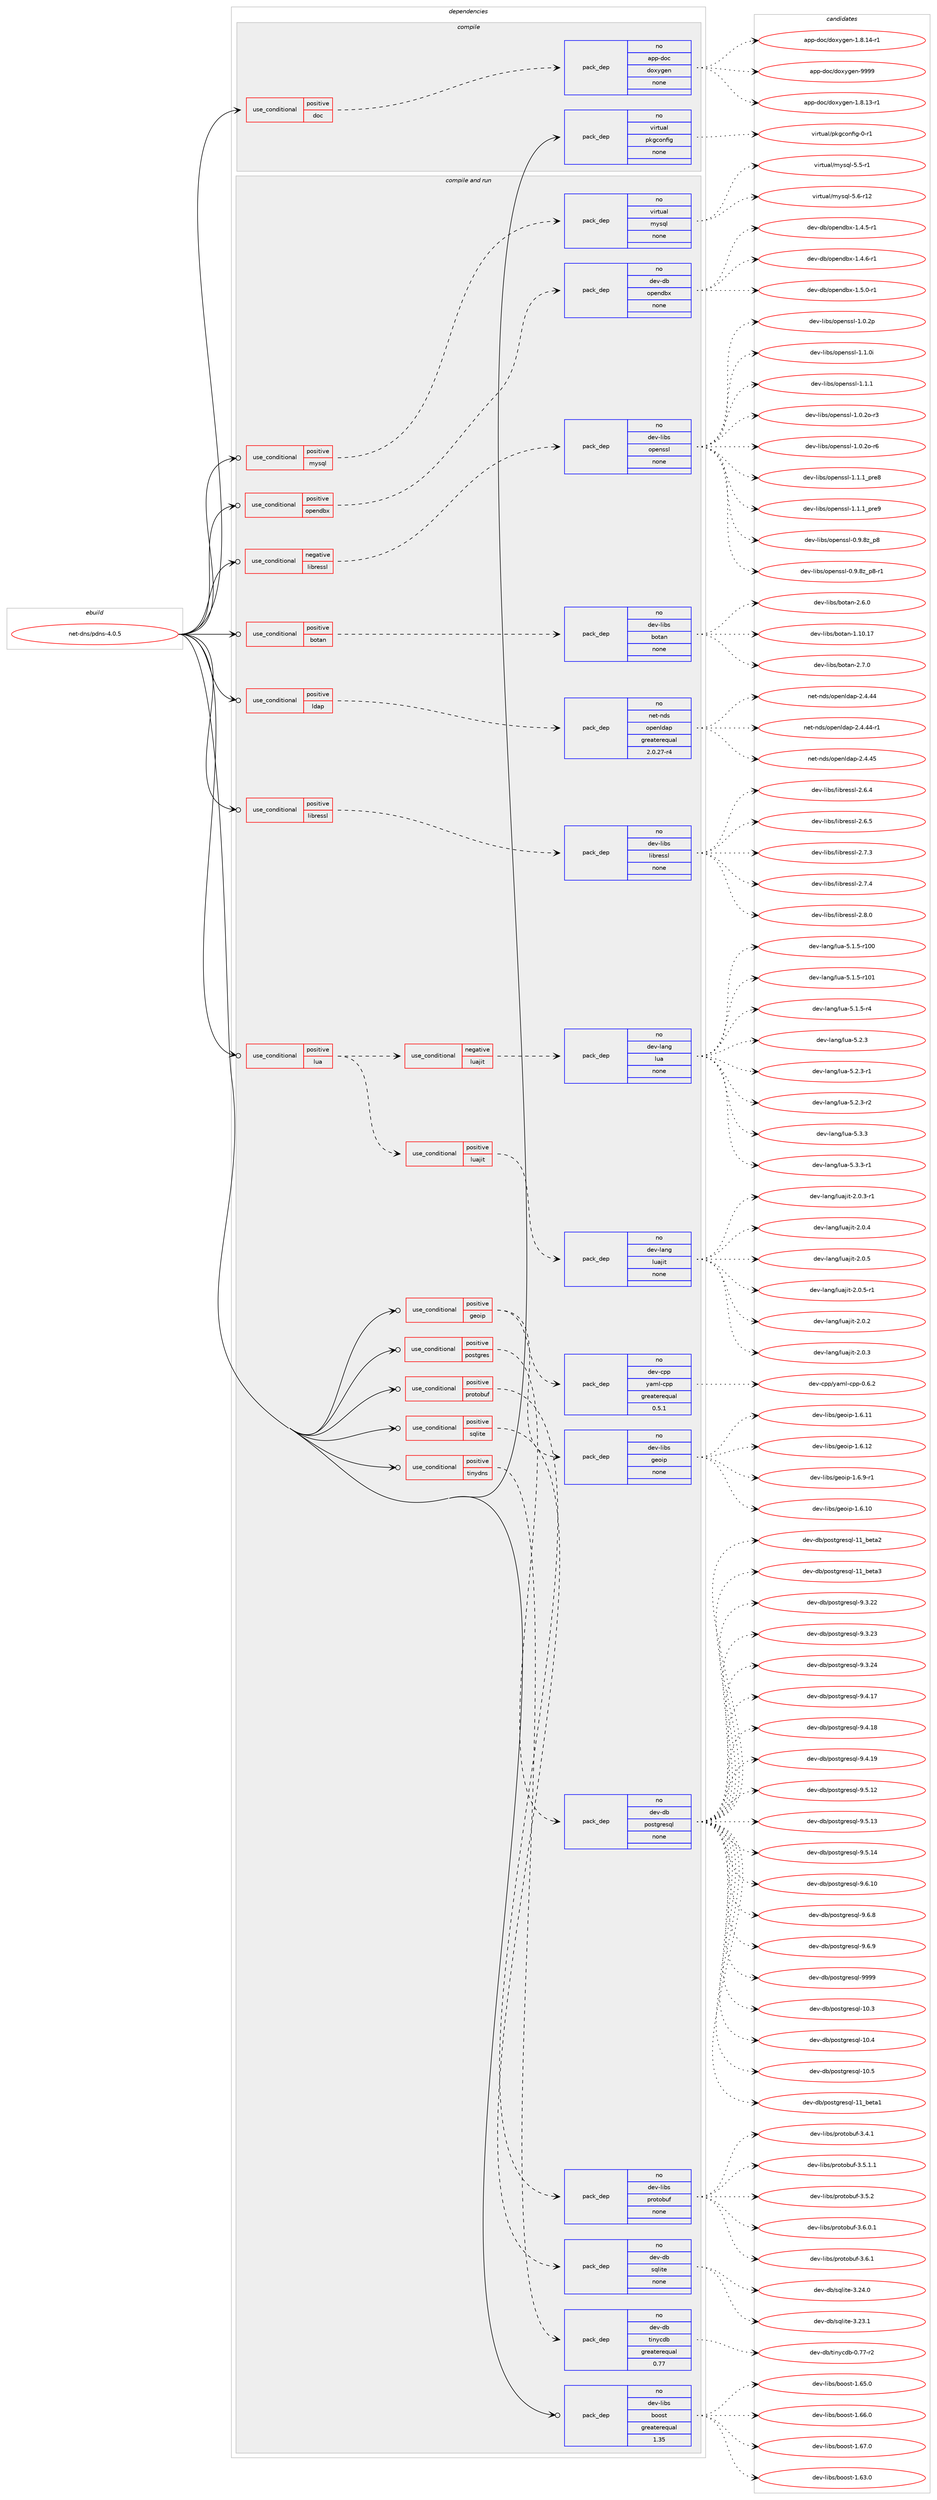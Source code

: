 digraph prolog {

# *************
# Graph options
# *************

newrank=true;
concentrate=true;
compound=true;
graph [rankdir=LR,fontname=Helvetica,fontsize=10,ranksep=1.5];#, ranksep=2.5, nodesep=0.2];
edge  [arrowhead=vee];
node  [fontname=Helvetica,fontsize=10];

# **********
# The ebuild
# **********

subgraph cluster_leftcol {
color=gray;
rank=same;
label=<<i>ebuild</i>>;
id [label="net-dns/pdns-4.0.5", color=red, width=4, href="../net-dns/pdns-4.0.5.svg"];
}

# ****************
# The dependencies
# ****************

subgraph cluster_midcol {
color=gray;
label=<<i>dependencies</i>>;
subgraph cluster_compile {
fillcolor="#eeeeee";
style=filled;
label=<<i>compile</i>>;
subgraph cond3496 {
dependency11006 [label=<<TABLE BORDER="0" CELLBORDER="1" CELLSPACING="0" CELLPADDING="4"><TR><TD ROWSPAN="3" CELLPADDING="10">use_conditional</TD></TR><TR><TD>positive</TD></TR><TR><TD>doc</TD></TR></TABLE>>, shape=none, color=red];
subgraph pack7314 {
dependency11007 [label=<<TABLE BORDER="0" CELLBORDER="1" CELLSPACING="0" CELLPADDING="4" WIDTH="220"><TR><TD ROWSPAN="6" CELLPADDING="30">pack_dep</TD></TR><TR><TD WIDTH="110">no</TD></TR><TR><TD>app-doc</TD></TR><TR><TD>doxygen</TD></TR><TR><TD>none</TD></TR><TR><TD></TD></TR></TABLE>>, shape=none, color=blue];
}
dependency11006:e -> dependency11007:w [weight=20,style="dashed",arrowhead="vee"];
}
id:e -> dependency11006:w [weight=20,style="solid",arrowhead="vee"];
subgraph pack7315 {
dependency11008 [label=<<TABLE BORDER="0" CELLBORDER="1" CELLSPACING="0" CELLPADDING="4" WIDTH="220"><TR><TD ROWSPAN="6" CELLPADDING="30">pack_dep</TD></TR><TR><TD WIDTH="110">no</TD></TR><TR><TD>virtual</TD></TR><TR><TD>pkgconfig</TD></TR><TR><TD>none</TD></TR><TR><TD></TD></TR></TABLE>>, shape=none, color=blue];
}
id:e -> dependency11008:w [weight=20,style="solid",arrowhead="vee"];
}
subgraph cluster_compileandrun {
fillcolor="#eeeeee";
style=filled;
label=<<i>compile and run</i>>;
subgraph cond3497 {
dependency11009 [label=<<TABLE BORDER="0" CELLBORDER="1" CELLSPACING="0" CELLPADDING="4"><TR><TD ROWSPAN="3" CELLPADDING="10">use_conditional</TD></TR><TR><TD>negative</TD></TR><TR><TD>libressl</TD></TR></TABLE>>, shape=none, color=red];
subgraph pack7316 {
dependency11010 [label=<<TABLE BORDER="0" CELLBORDER="1" CELLSPACING="0" CELLPADDING="4" WIDTH="220"><TR><TD ROWSPAN="6" CELLPADDING="30">pack_dep</TD></TR><TR><TD WIDTH="110">no</TD></TR><TR><TD>dev-libs</TD></TR><TR><TD>openssl</TD></TR><TR><TD>none</TD></TR><TR><TD></TD></TR></TABLE>>, shape=none, color=blue];
}
dependency11009:e -> dependency11010:w [weight=20,style="dashed",arrowhead="vee"];
}
id:e -> dependency11009:w [weight=20,style="solid",arrowhead="odotvee"];
subgraph cond3498 {
dependency11011 [label=<<TABLE BORDER="0" CELLBORDER="1" CELLSPACING="0" CELLPADDING="4"><TR><TD ROWSPAN="3" CELLPADDING="10">use_conditional</TD></TR><TR><TD>positive</TD></TR><TR><TD>botan</TD></TR></TABLE>>, shape=none, color=red];
subgraph pack7317 {
dependency11012 [label=<<TABLE BORDER="0" CELLBORDER="1" CELLSPACING="0" CELLPADDING="4" WIDTH="220"><TR><TD ROWSPAN="6" CELLPADDING="30">pack_dep</TD></TR><TR><TD WIDTH="110">no</TD></TR><TR><TD>dev-libs</TD></TR><TR><TD>botan</TD></TR><TR><TD>none</TD></TR><TR><TD></TD></TR></TABLE>>, shape=none, color=blue];
}
dependency11011:e -> dependency11012:w [weight=20,style="dashed",arrowhead="vee"];
}
id:e -> dependency11011:w [weight=20,style="solid",arrowhead="odotvee"];
subgraph cond3499 {
dependency11013 [label=<<TABLE BORDER="0" CELLBORDER="1" CELLSPACING="0" CELLPADDING="4"><TR><TD ROWSPAN="3" CELLPADDING="10">use_conditional</TD></TR><TR><TD>positive</TD></TR><TR><TD>geoip</TD></TR></TABLE>>, shape=none, color=red];
subgraph pack7318 {
dependency11014 [label=<<TABLE BORDER="0" CELLBORDER="1" CELLSPACING="0" CELLPADDING="4" WIDTH="220"><TR><TD ROWSPAN="6" CELLPADDING="30">pack_dep</TD></TR><TR><TD WIDTH="110">no</TD></TR><TR><TD>dev-cpp</TD></TR><TR><TD>yaml-cpp</TD></TR><TR><TD>greaterequal</TD></TR><TR><TD>0.5.1</TD></TR></TABLE>>, shape=none, color=blue];
}
dependency11013:e -> dependency11014:w [weight=20,style="dashed",arrowhead="vee"];
subgraph pack7319 {
dependency11015 [label=<<TABLE BORDER="0" CELLBORDER="1" CELLSPACING="0" CELLPADDING="4" WIDTH="220"><TR><TD ROWSPAN="6" CELLPADDING="30">pack_dep</TD></TR><TR><TD WIDTH="110">no</TD></TR><TR><TD>dev-libs</TD></TR><TR><TD>geoip</TD></TR><TR><TD>none</TD></TR><TR><TD></TD></TR></TABLE>>, shape=none, color=blue];
}
dependency11013:e -> dependency11015:w [weight=20,style="dashed",arrowhead="vee"];
}
id:e -> dependency11013:w [weight=20,style="solid",arrowhead="odotvee"];
subgraph cond3500 {
dependency11016 [label=<<TABLE BORDER="0" CELLBORDER="1" CELLSPACING="0" CELLPADDING="4"><TR><TD ROWSPAN="3" CELLPADDING="10">use_conditional</TD></TR><TR><TD>positive</TD></TR><TR><TD>ldap</TD></TR></TABLE>>, shape=none, color=red];
subgraph pack7320 {
dependency11017 [label=<<TABLE BORDER="0" CELLBORDER="1" CELLSPACING="0" CELLPADDING="4" WIDTH="220"><TR><TD ROWSPAN="6" CELLPADDING="30">pack_dep</TD></TR><TR><TD WIDTH="110">no</TD></TR><TR><TD>net-nds</TD></TR><TR><TD>openldap</TD></TR><TR><TD>greaterequal</TD></TR><TR><TD>2.0.27-r4</TD></TR></TABLE>>, shape=none, color=blue];
}
dependency11016:e -> dependency11017:w [weight=20,style="dashed",arrowhead="vee"];
}
id:e -> dependency11016:w [weight=20,style="solid",arrowhead="odotvee"];
subgraph cond3501 {
dependency11018 [label=<<TABLE BORDER="0" CELLBORDER="1" CELLSPACING="0" CELLPADDING="4"><TR><TD ROWSPAN="3" CELLPADDING="10">use_conditional</TD></TR><TR><TD>positive</TD></TR><TR><TD>libressl</TD></TR></TABLE>>, shape=none, color=red];
subgraph pack7321 {
dependency11019 [label=<<TABLE BORDER="0" CELLBORDER="1" CELLSPACING="0" CELLPADDING="4" WIDTH="220"><TR><TD ROWSPAN="6" CELLPADDING="30">pack_dep</TD></TR><TR><TD WIDTH="110">no</TD></TR><TR><TD>dev-libs</TD></TR><TR><TD>libressl</TD></TR><TR><TD>none</TD></TR><TR><TD></TD></TR></TABLE>>, shape=none, color=blue];
}
dependency11018:e -> dependency11019:w [weight=20,style="dashed",arrowhead="vee"];
}
id:e -> dependency11018:w [weight=20,style="solid",arrowhead="odotvee"];
subgraph cond3502 {
dependency11020 [label=<<TABLE BORDER="0" CELLBORDER="1" CELLSPACING="0" CELLPADDING="4"><TR><TD ROWSPAN="3" CELLPADDING="10">use_conditional</TD></TR><TR><TD>positive</TD></TR><TR><TD>lua</TD></TR></TABLE>>, shape=none, color=red];
subgraph cond3503 {
dependency11021 [label=<<TABLE BORDER="0" CELLBORDER="1" CELLSPACING="0" CELLPADDING="4"><TR><TD ROWSPAN="3" CELLPADDING="10">use_conditional</TD></TR><TR><TD>negative</TD></TR><TR><TD>luajit</TD></TR></TABLE>>, shape=none, color=red];
subgraph pack7322 {
dependency11022 [label=<<TABLE BORDER="0" CELLBORDER="1" CELLSPACING="0" CELLPADDING="4" WIDTH="220"><TR><TD ROWSPAN="6" CELLPADDING="30">pack_dep</TD></TR><TR><TD WIDTH="110">no</TD></TR><TR><TD>dev-lang</TD></TR><TR><TD>lua</TD></TR><TR><TD>none</TD></TR><TR><TD></TD></TR></TABLE>>, shape=none, color=blue];
}
dependency11021:e -> dependency11022:w [weight=20,style="dashed",arrowhead="vee"];
}
dependency11020:e -> dependency11021:w [weight=20,style="dashed",arrowhead="vee"];
subgraph cond3504 {
dependency11023 [label=<<TABLE BORDER="0" CELLBORDER="1" CELLSPACING="0" CELLPADDING="4"><TR><TD ROWSPAN="3" CELLPADDING="10">use_conditional</TD></TR><TR><TD>positive</TD></TR><TR><TD>luajit</TD></TR></TABLE>>, shape=none, color=red];
subgraph pack7323 {
dependency11024 [label=<<TABLE BORDER="0" CELLBORDER="1" CELLSPACING="0" CELLPADDING="4" WIDTH="220"><TR><TD ROWSPAN="6" CELLPADDING="30">pack_dep</TD></TR><TR><TD WIDTH="110">no</TD></TR><TR><TD>dev-lang</TD></TR><TR><TD>luajit</TD></TR><TR><TD>none</TD></TR><TR><TD></TD></TR></TABLE>>, shape=none, color=blue];
}
dependency11023:e -> dependency11024:w [weight=20,style="dashed",arrowhead="vee"];
}
dependency11020:e -> dependency11023:w [weight=20,style="dashed",arrowhead="vee"];
}
id:e -> dependency11020:w [weight=20,style="solid",arrowhead="odotvee"];
subgraph cond3505 {
dependency11025 [label=<<TABLE BORDER="0" CELLBORDER="1" CELLSPACING="0" CELLPADDING="4"><TR><TD ROWSPAN="3" CELLPADDING="10">use_conditional</TD></TR><TR><TD>positive</TD></TR><TR><TD>mysql</TD></TR></TABLE>>, shape=none, color=red];
subgraph pack7324 {
dependency11026 [label=<<TABLE BORDER="0" CELLBORDER="1" CELLSPACING="0" CELLPADDING="4" WIDTH="220"><TR><TD ROWSPAN="6" CELLPADDING="30">pack_dep</TD></TR><TR><TD WIDTH="110">no</TD></TR><TR><TD>virtual</TD></TR><TR><TD>mysql</TD></TR><TR><TD>none</TD></TR><TR><TD></TD></TR></TABLE>>, shape=none, color=blue];
}
dependency11025:e -> dependency11026:w [weight=20,style="dashed",arrowhead="vee"];
}
id:e -> dependency11025:w [weight=20,style="solid",arrowhead="odotvee"];
subgraph cond3506 {
dependency11027 [label=<<TABLE BORDER="0" CELLBORDER="1" CELLSPACING="0" CELLPADDING="4"><TR><TD ROWSPAN="3" CELLPADDING="10">use_conditional</TD></TR><TR><TD>positive</TD></TR><TR><TD>opendbx</TD></TR></TABLE>>, shape=none, color=red];
subgraph pack7325 {
dependency11028 [label=<<TABLE BORDER="0" CELLBORDER="1" CELLSPACING="0" CELLPADDING="4" WIDTH="220"><TR><TD ROWSPAN="6" CELLPADDING="30">pack_dep</TD></TR><TR><TD WIDTH="110">no</TD></TR><TR><TD>dev-db</TD></TR><TR><TD>opendbx</TD></TR><TR><TD>none</TD></TR><TR><TD></TD></TR></TABLE>>, shape=none, color=blue];
}
dependency11027:e -> dependency11028:w [weight=20,style="dashed",arrowhead="vee"];
}
id:e -> dependency11027:w [weight=20,style="solid",arrowhead="odotvee"];
subgraph cond3507 {
dependency11029 [label=<<TABLE BORDER="0" CELLBORDER="1" CELLSPACING="0" CELLPADDING="4"><TR><TD ROWSPAN="3" CELLPADDING="10">use_conditional</TD></TR><TR><TD>positive</TD></TR><TR><TD>postgres</TD></TR></TABLE>>, shape=none, color=red];
subgraph pack7326 {
dependency11030 [label=<<TABLE BORDER="0" CELLBORDER="1" CELLSPACING="0" CELLPADDING="4" WIDTH="220"><TR><TD ROWSPAN="6" CELLPADDING="30">pack_dep</TD></TR><TR><TD WIDTH="110">no</TD></TR><TR><TD>dev-db</TD></TR><TR><TD>postgresql</TD></TR><TR><TD>none</TD></TR><TR><TD></TD></TR></TABLE>>, shape=none, color=blue];
}
dependency11029:e -> dependency11030:w [weight=20,style="dashed",arrowhead="vee"];
}
id:e -> dependency11029:w [weight=20,style="solid",arrowhead="odotvee"];
subgraph cond3508 {
dependency11031 [label=<<TABLE BORDER="0" CELLBORDER="1" CELLSPACING="0" CELLPADDING="4"><TR><TD ROWSPAN="3" CELLPADDING="10">use_conditional</TD></TR><TR><TD>positive</TD></TR><TR><TD>protobuf</TD></TR></TABLE>>, shape=none, color=red];
subgraph pack7327 {
dependency11032 [label=<<TABLE BORDER="0" CELLBORDER="1" CELLSPACING="0" CELLPADDING="4" WIDTH="220"><TR><TD ROWSPAN="6" CELLPADDING="30">pack_dep</TD></TR><TR><TD WIDTH="110">no</TD></TR><TR><TD>dev-libs</TD></TR><TR><TD>protobuf</TD></TR><TR><TD>none</TD></TR><TR><TD></TD></TR></TABLE>>, shape=none, color=blue];
}
dependency11031:e -> dependency11032:w [weight=20,style="dashed",arrowhead="vee"];
}
id:e -> dependency11031:w [weight=20,style="solid",arrowhead="odotvee"];
subgraph cond3509 {
dependency11033 [label=<<TABLE BORDER="0" CELLBORDER="1" CELLSPACING="0" CELLPADDING="4"><TR><TD ROWSPAN="3" CELLPADDING="10">use_conditional</TD></TR><TR><TD>positive</TD></TR><TR><TD>sqlite</TD></TR></TABLE>>, shape=none, color=red];
subgraph pack7328 {
dependency11034 [label=<<TABLE BORDER="0" CELLBORDER="1" CELLSPACING="0" CELLPADDING="4" WIDTH="220"><TR><TD ROWSPAN="6" CELLPADDING="30">pack_dep</TD></TR><TR><TD WIDTH="110">no</TD></TR><TR><TD>dev-db</TD></TR><TR><TD>sqlite</TD></TR><TR><TD>none</TD></TR><TR><TD></TD></TR></TABLE>>, shape=none, color=blue];
}
dependency11033:e -> dependency11034:w [weight=20,style="dashed",arrowhead="vee"];
}
id:e -> dependency11033:w [weight=20,style="solid",arrowhead="odotvee"];
subgraph cond3510 {
dependency11035 [label=<<TABLE BORDER="0" CELLBORDER="1" CELLSPACING="0" CELLPADDING="4"><TR><TD ROWSPAN="3" CELLPADDING="10">use_conditional</TD></TR><TR><TD>positive</TD></TR><TR><TD>tinydns</TD></TR></TABLE>>, shape=none, color=red];
subgraph pack7329 {
dependency11036 [label=<<TABLE BORDER="0" CELLBORDER="1" CELLSPACING="0" CELLPADDING="4" WIDTH="220"><TR><TD ROWSPAN="6" CELLPADDING="30">pack_dep</TD></TR><TR><TD WIDTH="110">no</TD></TR><TR><TD>dev-db</TD></TR><TR><TD>tinycdb</TD></TR><TR><TD>greaterequal</TD></TR><TR><TD>0.77</TD></TR></TABLE>>, shape=none, color=blue];
}
dependency11035:e -> dependency11036:w [weight=20,style="dashed",arrowhead="vee"];
}
id:e -> dependency11035:w [weight=20,style="solid",arrowhead="odotvee"];
subgraph pack7330 {
dependency11037 [label=<<TABLE BORDER="0" CELLBORDER="1" CELLSPACING="0" CELLPADDING="4" WIDTH="220"><TR><TD ROWSPAN="6" CELLPADDING="30">pack_dep</TD></TR><TR><TD WIDTH="110">no</TD></TR><TR><TD>dev-libs</TD></TR><TR><TD>boost</TD></TR><TR><TD>greaterequal</TD></TR><TR><TD>1.35</TD></TR></TABLE>>, shape=none, color=blue];
}
id:e -> dependency11037:w [weight=20,style="solid",arrowhead="odotvee"];
}
subgraph cluster_run {
fillcolor="#eeeeee";
style=filled;
label=<<i>run</i>>;
}
}

# **************
# The candidates
# **************

subgraph cluster_choices {
rank=same;
color=gray;
label=<<i>candidates</i>>;

subgraph choice7314 {
color=black;
nodesep=1;
choice97112112451001119947100111120121103101110454946564649514511449 [label="app-doc/doxygen-1.8.13-r1", color=red, width=4,href="../app-doc/doxygen-1.8.13-r1.svg"];
choice97112112451001119947100111120121103101110454946564649524511449 [label="app-doc/doxygen-1.8.14-r1", color=red, width=4,href="../app-doc/doxygen-1.8.14-r1.svg"];
choice971121124510011199471001111201211031011104557575757 [label="app-doc/doxygen-9999", color=red, width=4,href="../app-doc/doxygen-9999.svg"];
dependency11007:e -> choice97112112451001119947100111120121103101110454946564649514511449:w [style=dotted,weight="100"];
dependency11007:e -> choice97112112451001119947100111120121103101110454946564649524511449:w [style=dotted,weight="100"];
dependency11007:e -> choice971121124510011199471001111201211031011104557575757:w [style=dotted,weight="100"];
}
subgraph choice7315 {
color=black;
nodesep=1;
choice11810511411611797108471121071039911111010210510345484511449 [label="virtual/pkgconfig-0-r1", color=red, width=4,href="../virtual/pkgconfig-0-r1.svg"];
dependency11008:e -> choice11810511411611797108471121071039911111010210510345484511449:w [style=dotted,weight="100"];
}
subgraph choice7316 {
color=black;
nodesep=1;
choice1001011184510810598115471111121011101151151084549464846501114511451 [label="dev-libs/openssl-1.0.2o-r3", color=red, width=4,href="../dev-libs/openssl-1.0.2o-r3.svg"];
choice1001011184510810598115471111121011101151151084549464846501114511454 [label="dev-libs/openssl-1.0.2o-r6", color=red, width=4,href="../dev-libs/openssl-1.0.2o-r6.svg"];
choice1001011184510810598115471111121011101151151084549464946499511211410156 [label="dev-libs/openssl-1.1.1_pre8", color=red, width=4,href="../dev-libs/openssl-1.1.1_pre8.svg"];
choice1001011184510810598115471111121011101151151084549464946499511211410157 [label="dev-libs/openssl-1.1.1_pre9", color=red, width=4,href="../dev-libs/openssl-1.1.1_pre9.svg"];
choice1001011184510810598115471111121011101151151084548465746561229511256 [label="dev-libs/openssl-0.9.8z_p8", color=red, width=4,href="../dev-libs/openssl-0.9.8z_p8.svg"];
choice10010111845108105981154711111210111011511510845484657465612295112564511449 [label="dev-libs/openssl-0.9.8z_p8-r1", color=red, width=4,href="../dev-libs/openssl-0.9.8z_p8-r1.svg"];
choice100101118451081059811547111112101110115115108454946484650112 [label="dev-libs/openssl-1.0.2p", color=red, width=4,href="../dev-libs/openssl-1.0.2p.svg"];
choice100101118451081059811547111112101110115115108454946494648105 [label="dev-libs/openssl-1.1.0i", color=red, width=4,href="../dev-libs/openssl-1.1.0i.svg"];
choice100101118451081059811547111112101110115115108454946494649 [label="dev-libs/openssl-1.1.1", color=red, width=4,href="../dev-libs/openssl-1.1.1.svg"];
dependency11010:e -> choice1001011184510810598115471111121011101151151084549464846501114511451:w [style=dotted,weight="100"];
dependency11010:e -> choice1001011184510810598115471111121011101151151084549464846501114511454:w [style=dotted,weight="100"];
dependency11010:e -> choice1001011184510810598115471111121011101151151084549464946499511211410156:w [style=dotted,weight="100"];
dependency11010:e -> choice1001011184510810598115471111121011101151151084549464946499511211410157:w [style=dotted,weight="100"];
dependency11010:e -> choice1001011184510810598115471111121011101151151084548465746561229511256:w [style=dotted,weight="100"];
dependency11010:e -> choice10010111845108105981154711111210111011511510845484657465612295112564511449:w [style=dotted,weight="100"];
dependency11010:e -> choice100101118451081059811547111112101110115115108454946484650112:w [style=dotted,weight="100"];
dependency11010:e -> choice100101118451081059811547111112101110115115108454946494648105:w [style=dotted,weight="100"];
dependency11010:e -> choice100101118451081059811547111112101110115115108454946494649:w [style=dotted,weight="100"];
}
subgraph choice7317 {
color=black;
nodesep=1;
choice1001011184510810598115479811111697110455046544648 [label="dev-libs/botan-2.6.0", color=red, width=4,href="../dev-libs/botan-2.6.0.svg"];
choice10010111845108105981154798111116971104549464948464955 [label="dev-libs/botan-1.10.17", color=red, width=4,href="../dev-libs/botan-1.10.17.svg"];
choice1001011184510810598115479811111697110455046554648 [label="dev-libs/botan-2.7.0", color=red, width=4,href="../dev-libs/botan-2.7.0.svg"];
dependency11012:e -> choice1001011184510810598115479811111697110455046544648:w [style=dotted,weight="100"];
dependency11012:e -> choice10010111845108105981154798111116971104549464948464955:w [style=dotted,weight="100"];
dependency11012:e -> choice1001011184510810598115479811111697110455046554648:w [style=dotted,weight="100"];
}
subgraph choice7318 {
color=black;
nodesep=1;
choice100101118459911211247121971091084599112112454846544650 [label="dev-cpp/yaml-cpp-0.6.2", color=red, width=4,href="../dev-cpp/yaml-cpp-0.6.2.svg"];
dependency11014:e -> choice100101118459911211247121971091084599112112454846544650:w [style=dotted,weight="100"];
}
subgraph choice7319 {
color=black;
nodesep=1;
choice10010111845108105981154710310111110511245494654464948 [label="dev-libs/geoip-1.6.10", color=red, width=4,href="../dev-libs/geoip-1.6.10.svg"];
choice10010111845108105981154710310111110511245494654464949 [label="dev-libs/geoip-1.6.11", color=red, width=4,href="../dev-libs/geoip-1.6.11.svg"];
choice10010111845108105981154710310111110511245494654464950 [label="dev-libs/geoip-1.6.12", color=red, width=4,href="../dev-libs/geoip-1.6.12.svg"];
choice1001011184510810598115471031011111051124549465446574511449 [label="dev-libs/geoip-1.6.9-r1", color=red, width=4,href="../dev-libs/geoip-1.6.9-r1.svg"];
dependency11015:e -> choice10010111845108105981154710310111110511245494654464948:w [style=dotted,weight="100"];
dependency11015:e -> choice10010111845108105981154710310111110511245494654464949:w [style=dotted,weight="100"];
dependency11015:e -> choice10010111845108105981154710310111110511245494654464950:w [style=dotted,weight="100"];
dependency11015:e -> choice1001011184510810598115471031011111051124549465446574511449:w [style=dotted,weight="100"];
}
subgraph choice7320 {
color=black;
nodesep=1;
choice11010111645110100115471111121011101081009711245504652465252 [label="net-nds/openldap-2.4.44", color=red, width=4,href="../net-nds/openldap-2.4.44.svg"];
choice110101116451101001154711111210111010810097112455046524652524511449 [label="net-nds/openldap-2.4.44-r1", color=red, width=4,href="../net-nds/openldap-2.4.44-r1.svg"];
choice11010111645110100115471111121011101081009711245504652465253 [label="net-nds/openldap-2.4.45", color=red, width=4,href="../net-nds/openldap-2.4.45.svg"];
dependency11017:e -> choice11010111645110100115471111121011101081009711245504652465252:w [style=dotted,weight="100"];
dependency11017:e -> choice110101116451101001154711111210111010810097112455046524652524511449:w [style=dotted,weight="100"];
dependency11017:e -> choice11010111645110100115471111121011101081009711245504652465253:w [style=dotted,weight="100"];
}
subgraph choice7321 {
color=black;
nodesep=1;
choice10010111845108105981154710810598114101115115108455046544652 [label="dev-libs/libressl-2.6.4", color=red, width=4,href="../dev-libs/libressl-2.6.4.svg"];
choice10010111845108105981154710810598114101115115108455046544653 [label="dev-libs/libressl-2.6.5", color=red, width=4,href="../dev-libs/libressl-2.6.5.svg"];
choice10010111845108105981154710810598114101115115108455046554651 [label="dev-libs/libressl-2.7.3", color=red, width=4,href="../dev-libs/libressl-2.7.3.svg"];
choice10010111845108105981154710810598114101115115108455046554652 [label="dev-libs/libressl-2.7.4", color=red, width=4,href="../dev-libs/libressl-2.7.4.svg"];
choice10010111845108105981154710810598114101115115108455046564648 [label="dev-libs/libressl-2.8.0", color=red, width=4,href="../dev-libs/libressl-2.8.0.svg"];
dependency11019:e -> choice10010111845108105981154710810598114101115115108455046544652:w [style=dotted,weight="100"];
dependency11019:e -> choice10010111845108105981154710810598114101115115108455046544653:w [style=dotted,weight="100"];
dependency11019:e -> choice10010111845108105981154710810598114101115115108455046554651:w [style=dotted,weight="100"];
dependency11019:e -> choice10010111845108105981154710810598114101115115108455046554652:w [style=dotted,weight="100"];
dependency11019:e -> choice10010111845108105981154710810598114101115115108455046564648:w [style=dotted,weight="100"];
}
subgraph choice7322 {
color=black;
nodesep=1;
choice1001011184510897110103471081179745534649465345114494848 [label="dev-lang/lua-5.1.5-r100", color=red, width=4,href="../dev-lang/lua-5.1.5-r100.svg"];
choice1001011184510897110103471081179745534649465345114494849 [label="dev-lang/lua-5.1.5-r101", color=red, width=4,href="../dev-lang/lua-5.1.5-r101.svg"];
choice100101118451089711010347108117974553464946534511452 [label="dev-lang/lua-5.1.5-r4", color=red, width=4,href="../dev-lang/lua-5.1.5-r4.svg"];
choice10010111845108971101034710811797455346504651 [label="dev-lang/lua-5.2.3", color=red, width=4,href="../dev-lang/lua-5.2.3.svg"];
choice100101118451089711010347108117974553465046514511449 [label="dev-lang/lua-5.2.3-r1", color=red, width=4,href="../dev-lang/lua-5.2.3-r1.svg"];
choice100101118451089711010347108117974553465046514511450 [label="dev-lang/lua-5.2.3-r2", color=red, width=4,href="../dev-lang/lua-5.2.3-r2.svg"];
choice10010111845108971101034710811797455346514651 [label="dev-lang/lua-5.3.3", color=red, width=4,href="../dev-lang/lua-5.3.3.svg"];
choice100101118451089711010347108117974553465146514511449 [label="dev-lang/lua-5.3.3-r1", color=red, width=4,href="../dev-lang/lua-5.3.3-r1.svg"];
dependency11022:e -> choice1001011184510897110103471081179745534649465345114494848:w [style=dotted,weight="100"];
dependency11022:e -> choice1001011184510897110103471081179745534649465345114494849:w [style=dotted,weight="100"];
dependency11022:e -> choice100101118451089711010347108117974553464946534511452:w [style=dotted,weight="100"];
dependency11022:e -> choice10010111845108971101034710811797455346504651:w [style=dotted,weight="100"];
dependency11022:e -> choice100101118451089711010347108117974553465046514511449:w [style=dotted,weight="100"];
dependency11022:e -> choice100101118451089711010347108117974553465046514511450:w [style=dotted,weight="100"];
dependency11022:e -> choice10010111845108971101034710811797455346514651:w [style=dotted,weight="100"];
dependency11022:e -> choice100101118451089711010347108117974553465146514511449:w [style=dotted,weight="100"];
}
subgraph choice7323 {
color=black;
nodesep=1;
choice10010111845108971101034710811797106105116455046484650 [label="dev-lang/luajit-2.0.2", color=red, width=4,href="../dev-lang/luajit-2.0.2.svg"];
choice10010111845108971101034710811797106105116455046484651 [label="dev-lang/luajit-2.0.3", color=red, width=4,href="../dev-lang/luajit-2.0.3.svg"];
choice100101118451089711010347108117971061051164550464846514511449 [label="dev-lang/luajit-2.0.3-r1", color=red, width=4,href="../dev-lang/luajit-2.0.3-r1.svg"];
choice10010111845108971101034710811797106105116455046484652 [label="dev-lang/luajit-2.0.4", color=red, width=4,href="../dev-lang/luajit-2.0.4.svg"];
choice10010111845108971101034710811797106105116455046484653 [label="dev-lang/luajit-2.0.5", color=red, width=4,href="../dev-lang/luajit-2.0.5.svg"];
choice100101118451089711010347108117971061051164550464846534511449 [label="dev-lang/luajit-2.0.5-r1", color=red, width=4,href="../dev-lang/luajit-2.0.5-r1.svg"];
dependency11024:e -> choice10010111845108971101034710811797106105116455046484650:w [style=dotted,weight="100"];
dependency11024:e -> choice10010111845108971101034710811797106105116455046484651:w [style=dotted,weight="100"];
dependency11024:e -> choice100101118451089711010347108117971061051164550464846514511449:w [style=dotted,weight="100"];
dependency11024:e -> choice10010111845108971101034710811797106105116455046484652:w [style=dotted,weight="100"];
dependency11024:e -> choice10010111845108971101034710811797106105116455046484653:w [style=dotted,weight="100"];
dependency11024:e -> choice100101118451089711010347108117971061051164550464846534511449:w [style=dotted,weight="100"];
}
subgraph choice7324 {
color=black;
nodesep=1;
choice1181051141161179710847109121115113108455346534511449 [label="virtual/mysql-5.5-r1", color=red, width=4,href="../virtual/mysql-5.5-r1.svg"];
choice118105114116117971084710912111511310845534654451144950 [label="virtual/mysql-5.6-r12", color=red, width=4,href="../virtual/mysql-5.6-r12.svg"];
dependency11026:e -> choice1181051141161179710847109121115113108455346534511449:w [style=dotted,weight="100"];
dependency11026:e -> choice118105114116117971084710912111511310845534654451144950:w [style=dotted,weight="100"];
}
subgraph choice7325 {
color=black;
nodesep=1;
choice100101118451009847111112101110100981204549465246534511449 [label="dev-db/opendbx-1.4.5-r1", color=red, width=4,href="../dev-db/opendbx-1.4.5-r1.svg"];
choice100101118451009847111112101110100981204549465246544511449 [label="dev-db/opendbx-1.4.6-r1", color=red, width=4,href="../dev-db/opendbx-1.4.6-r1.svg"];
choice100101118451009847111112101110100981204549465346484511449 [label="dev-db/opendbx-1.5.0-r1", color=red, width=4,href="../dev-db/opendbx-1.5.0-r1.svg"];
dependency11028:e -> choice100101118451009847111112101110100981204549465246534511449:w [style=dotted,weight="100"];
dependency11028:e -> choice100101118451009847111112101110100981204549465246544511449:w [style=dotted,weight="100"];
dependency11028:e -> choice100101118451009847111112101110100981204549465346484511449:w [style=dotted,weight="100"];
}
subgraph choice7326 {
color=black;
nodesep=1;
choice1001011184510098471121111151161031141011151131084549484651 [label="dev-db/postgresql-10.3", color=red, width=4,href="../dev-db/postgresql-10.3.svg"];
choice1001011184510098471121111151161031141011151131084549484652 [label="dev-db/postgresql-10.4", color=red, width=4,href="../dev-db/postgresql-10.4.svg"];
choice1001011184510098471121111151161031141011151131084549484653 [label="dev-db/postgresql-10.5", color=red, width=4,href="../dev-db/postgresql-10.5.svg"];
choice10010111845100984711211111511610311410111511310845494995981011169749 [label="dev-db/postgresql-11_beta1", color=red, width=4,href="../dev-db/postgresql-11_beta1.svg"];
choice10010111845100984711211111511610311410111511310845494995981011169750 [label="dev-db/postgresql-11_beta2", color=red, width=4,href="../dev-db/postgresql-11_beta2.svg"];
choice10010111845100984711211111511610311410111511310845494995981011169751 [label="dev-db/postgresql-11_beta3", color=red, width=4,href="../dev-db/postgresql-11_beta3.svg"];
choice10010111845100984711211111511610311410111511310845574651465050 [label="dev-db/postgresql-9.3.22", color=red, width=4,href="../dev-db/postgresql-9.3.22.svg"];
choice10010111845100984711211111511610311410111511310845574651465051 [label="dev-db/postgresql-9.3.23", color=red, width=4,href="../dev-db/postgresql-9.3.23.svg"];
choice10010111845100984711211111511610311410111511310845574651465052 [label="dev-db/postgresql-9.3.24", color=red, width=4,href="../dev-db/postgresql-9.3.24.svg"];
choice10010111845100984711211111511610311410111511310845574652464955 [label="dev-db/postgresql-9.4.17", color=red, width=4,href="../dev-db/postgresql-9.4.17.svg"];
choice10010111845100984711211111511610311410111511310845574652464956 [label="dev-db/postgresql-9.4.18", color=red, width=4,href="../dev-db/postgresql-9.4.18.svg"];
choice10010111845100984711211111511610311410111511310845574652464957 [label="dev-db/postgresql-9.4.19", color=red, width=4,href="../dev-db/postgresql-9.4.19.svg"];
choice10010111845100984711211111511610311410111511310845574653464950 [label="dev-db/postgresql-9.5.12", color=red, width=4,href="../dev-db/postgresql-9.5.12.svg"];
choice10010111845100984711211111511610311410111511310845574653464951 [label="dev-db/postgresql-9.5.13", color=red, width=4,href="../dev-db/postgresql-9.5.13.svg"];
choice10010111845100984711211111511610311410111511310845574653464952 [label="dev-db/postgresql-9.5.14", color=red, width=4,href="../dev-db/postgresql-9.5.14.svg"];
choice10010111845100984711211111511610311410111511310845574654464948 [label="dev-db/postgresql-9.6.10", color=red, width=4,href="../dev-db/postgresql-9.6.10.svg"];
choice100101118451009847112111115116103114101115113108455746544656 [label="dev-db/postgresql-9.6.8", color=red, width=4,href="../dev-db/postgresql-9.6.8.svg"];
choice100101118451009847112111115116103114101115113108455746544657 [label="dev-db/postgresql-9.6.9", color=red, width=4,href="../dev-db/postgresql-9.6.9.svg"];
choice1001011184510098471121111151161031141011151131084557575757 [label="dev-db/postgresql-9999", color=red, width=4,href="../dev-db/postgresql-9999.svg"];
dependency11030:e -> choice1001011184510098471121111151161031141011151131084549484651:w [style=dotted,weight="100"];
dependency11030:e -> choice1001011184510098471121111151161031141011151131084549484652:w [style=dotted,weight="100"];
dependency11030:e -> choice1001011184510098471121111151161031141011151131084549484653:w [style=dotted,weight="100"];
dependency11030:e -> choice10010111845100984711211111511610311410111511310845494995981011169749:w [style=dotted,weight="100"];
dependency11030:e -> choice10010111845100984711211111511610311410111511310845494995981011169750:w [style=dotted,weight="100"];
dependency11030:e -> choice10010111845100984711211111511610311410111511310845494995981011169751:w [style=dotted,weight="100"];
dependency11030:e -> choice10010111845100984711211111511610311410111511310845574651465050:w [style=dotted,weight="100"];
dependency11030:e -> choice10010111845100984711211111511610311410111511310845574651465051:w [style=dotted,weight="100"];
dependency11030:e -> choice10010111845100984711211111511610311410111511310845574651465052:w [style=dotted,weight="100"];
dependency11030:e -> choice10010111845100984711211111511610311410111511310845574652464955:w [style=dotted,weight="100"];
dependency11030:e -> choice10010111845100984711211111511610311410111511310845574652464956:w [style=dotted,weight="100"];
dependency11030:e -> choice10010111845100984711211111511610311410111511310845574652464957:w [style=dotted,weight="100"];
dependency11030:e -> choice10010111845100984711211111511610311410111511310845574653464950:w [style=dotted,weight="100"];
dependency11030:e -> choice10010111845100984711211111511610311410111511310845574653464951:w [style=dotted,weight="100"];
dependency11030:e -> choice10010111845100984711211111511610311410111511310845574653464952:w [style=dotted,weight="100"];
dependency11030:e -> choice10010111845100984711211111511610311410111511310845574654464948:w [style=dotted,weight="100"];
dependency11030:e -> choice100101118451009847112111115116103114101115113108455746544656:w [style=dotted,weight="100"];
dependency11030:e -> choice100101118451009847112111115116103114101115113108455746544657:w [style=dotted,weight="100"];
dependency11030:e -> choice1001011184510098471121111151161031141011151131084557575757:w [style=dotted,weight="100"];
}
subgraph choice7327 {
color=black;
nodesep=1;
choice10010111845108105981154711211411111611198117102455146524649 [label="dev-libs/protobuf-3.4.1", color=red, width=4,href="../dev-libs/protobuf-3.4.1.svg"];
choice100101118451081059811547112114111116111981171024551465346494649 [label="dev-libs/protobuf-3.5.1.1", color=red, width=4,href="../dev-libs/protobuf-3.5.1.1.svg"];
choice10010111845108105981154711211411111611198117102455146534650 [label="dev-libs/protobuf-3.5.2", color=red, width=4,href="../dev-libs/protobuf-3.5.2.svg"];
choice100101118451081059811547112114111116111981171024551465446484649 [label="dev-libs/protobuf-3.6.0.1", color=red, width=4,href="../dev-libs/protobuf-3.6.0.1.svg"];
choice10010111845108105981154711211411111611198117102455146544649 [label="dev-libs/protobuf-3.6.1", color=red, width=4,href="../dev-libs/protobuf-3.6.1.svg"];
dependency11032:e -> choice10010111845108105981154711211411111611198117102455146524649:w [style=dotted,weight="100"];
dependency11032:e -> choice100101118451081059811547112114111116111981171024551465346494649:w [style=dotted,weight="100"];
dependency11032:e -> choice10010111845108105981154711211411111611198117102455146534650:w [style=dotted,weight="100"];
dependency11032:e -> choice100101118451081059811547112114111116111981171024551465446484649:w [style=dotted,weight="100"];
dependency11032:e -> choice10010111845108105981154711211411111611198117102455146544649:w [style=dotted,weight="100"];
}
subgraph choice7328 {
color=black;
nodesep=1;
choice10010111845100984711511310810511610145514650514649 [label="dev-db/sqlite-3.23.1", color=red, width=4,href="../dev-db/sqlite-3.23.1.svg"];
choice10010111845100984711511310810511610145514650524648 [label="dev-db/sqlite-3.24.0", color=red, width=4,href="../dev-db/sqlite-3.24.0.svg"];
dependency11034:e -> choice10010111845100984711511310810511610145514650514649:w [style=dotted,weight="100"];
dependency11034:e -> choice10010111845100984711511310810511610145514650524648:w [style=dotted,weight="100"];
}
subgraph choice7329 {
color=black;
nodesep=1;
choice100101118451009847116105110121991009845484655554511450 [label="dev-db/tinycdb-0.77-r2", color=red, width=4,href="../dev-db/tinycdb-0.77-r2.svg"];
dependency11036:e -> choice100101118451009847116105110121991009845484655554511450:w [style=dotted,weight="100"];
}
subgraph choice7330 {
color=black;
nodesep=1;
choice1001011184510810598115479811111111511645494654514648 [label="dev-libs/boost-1.63.0", color=red, width=4,href="../dev-libs/boost-1.63.0.svg"];
choice1001011184510810598115479811111111511645494654534648 [label="dev-libs/boost-1.65.0", color=red, width=4,href="../dev-libs/boost-1.65.0.svg"];
choice1001011184510810598115479811111111511645494654544648 [label="dev-libs/boost-1.66.0", color=red, width=4,href="../dev-libs/boost-1.66.0.svg"];
choice1001011184510810598115479811111111511645494654554648 [label="dev-libs/boost-1.67.0", color=red, width=4,href="../dev-libs/boost-1.67.0.svg"];
dependency11037:e -> choice1001011184510810598115479811111111511645494654514648:w [style=dotted,weight="100"];
dependency11037:e -> choice1001011184510810598115479811111111511645494654534648:w [style=dotted,weight="100"];
dependency11037:e -> choice1001011184510810598115479811111111511645494654544648:w [style=dotted,weight="100"];
dependency11037:e -> choice1001011184510810598115479811111111511645494654554648:w [style=dotted,weight="100"];
}
}

}
